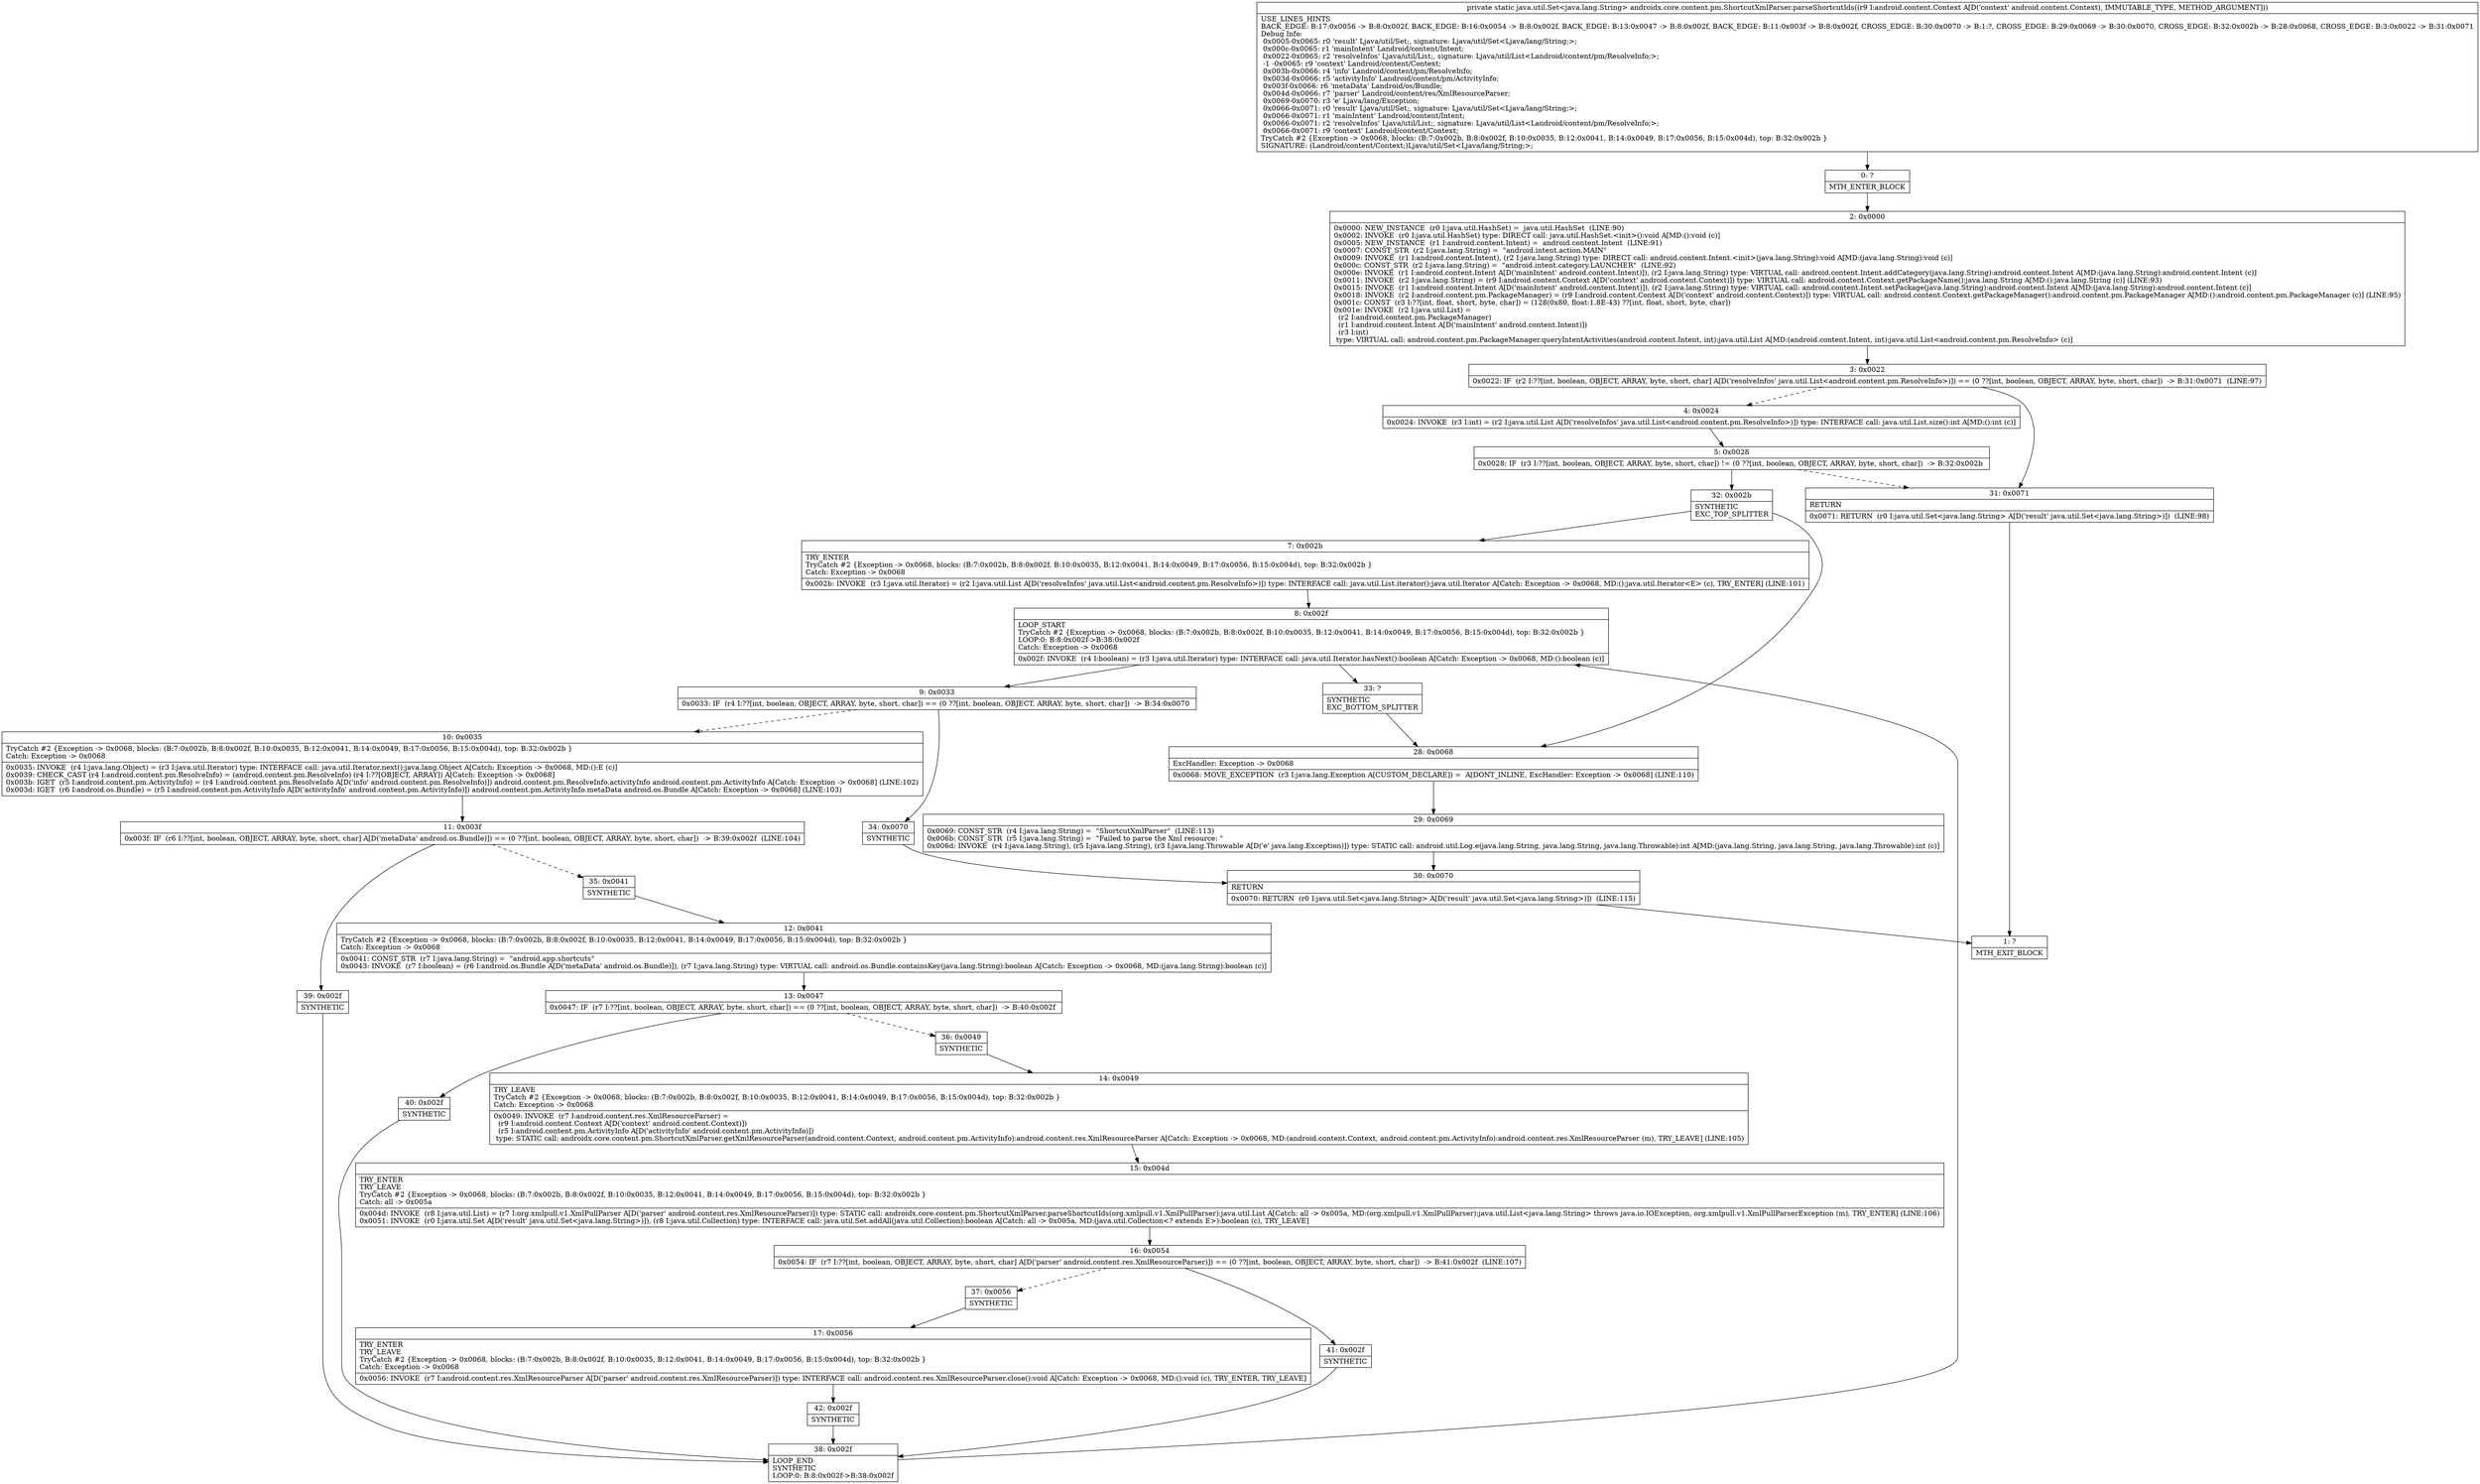 digraph "CFG forandroidx.core.content.pm.ShortcutXmlParser.parseShortcutIds(Landroid\/content\/Context;)Ljava\/util\/Set;" {
Node_0 [shape=record,label="{0\:\ ?|MTH_ENTER_BLOCK\l}"];
Node_2 [shape=record,label="{2\:\ 0x0000|0x0000: NEW_INSTANCE  (r0 I:java.util.HashSet) =  java.util.HashSet  (LINE:90)\l0x0002: INVOKE  (r0 I:java.util.HashSet) type: DIRECT call: java.util.HashSet.\<init\>():void A[MD:():void (c)]\l0x0005: NEW_INSTANCE  (r1 I:android.content.Intent) =  android.content.Intent  (LINE:91)\l0x0007: CONST_STR  (r2 I:java.lang.String) =  \"android.intent.action.MAIN\" \l0x0009: INVOKE  (r1 I:android.content.Intent), (r2 I:java.lang.String) type: DIRECT call: android.content.Intent.\<init\>(java.lang.String):void A[MD:(java.lang.String):void (c)]\l0x000c: CONST_STR  (r2 I:java.lang.String) =  \"android.intent.category.LAUNCHER\"  (LINE:92)\l0x000e: INVOKE  (r1 I:android.content.Intent A[D('mainIntent' android.content.Intent)]), (r2 I:java.lang.String) type: VIRTUAL call: android.content.Intent.addCategory(java.lang.String):android.content.Intent A[MD:(java.lang.String):android.content.Intent (c)]\l0x0011: INVOKE  (r2 I:java.lang.String) = (r9 I:android.content.Context A[D('context' android.content.Context)]) type: VIRTUAL call: android.content.Context.getPackageName():java.lang.String A[MD:():java.lang.String (c)] (LINE:93)\l0x0015: INVOKE  (r1 I:android.content.Intent A[D('mainIntent' android.content.Intent)]), (r2 I:java.lang.String) type: VIRTUAL call: android.content.Intent.setPackage(java.lang.String):android.content.Intent A[MD:(java.lang.String):android.content.Intent (c)]\l0x0018: INVOKE  (r2 I:android.content.pm.PackageManager) = (r9 I:android.content.Context A[D('context' android.content.Context)]) type: VIRTUAL call: android.content.Context.getPackageManager():android.content.pm.PackageManager A[MD:():android.content.pm.PackageManager (c)] (LINE:95)\l0x001c: CONST  (r3 I:??[int, float, short, byte, char]) = (128(0x80, float:1.8E\-43) ??[int, float, short, byte, char]) \l0x001e: INVOKE  (r2 I:java.util.List) = \l  (r2 I:android.content.pm.PackageManager)\l  (r1 I:android.content.Intent A[D('mainIntent' android.content.Intent)])\l  (r3 I:int)\l type: VIRTUAL call: android.content.pm.PackageManager.queryIntentActivities(android.content.Intent, int):java.util.List A[MD:(android.content.Intent, int):java.util.List\<android.content.pm.ResolveInfo\> (c)]\l}"];
Node_3 [shape=record,label="{3\:\ 0x0022|0x0022: IF  (r2 I:??[int, boolean, OBJECT, ARRAY, byte, short, char] A[D('resolveInfos' java.util.List\<android.content.pm.ResolveInfo\>)]) == (0 ??[int, boolean, OBJECT, ARRAY, byte, short, char])  \-\> B:31:0x0071  (LINE:97)\l}"];
Node_4 [shape=record,label="{4\:\ 0x0024|0x0024: INVOKE  (r3 I:int) = (r2 I:java.util.List A[D('resolveInfos' java.util.List\<android.content.pm.ResolveInfo\>)]) type: INTERFACE call: java.util.List.size():int A[MD:():int (c)]\l}"];
Node_5 [shape=record,label="{5\:\ 0x0028|0x0028: IF  (r3 I:??[int, boolean, OBJECT, ARRAY, byte, short, char]) != (0 ??[int, boolean, OBJECT, ARRAY, byte, short, char])  \-\> B:32:0x002b \l}"];
Node_32 [shape=record,label="{32\:\ 0x002b|SYNTHETIC\lEXC_TOP_SPLITTER\l}"];
Node_7 [shape=record,label="{7\:\ 0x002b|TRY_ENTER\lTryCatch #2 \{Exception \-\> 0x0068, blocks: (B:7:0x002b, B:8:0x002f, B:10:0x0035, B:12:0x0041, B:14:0x0049, B:17:0x0056, B:15:0x004d), top: B:32:0x002b \}\lCatch: Exception \-\> 0x0068\l|0x002b: INVOKE  (r3 I:java.util.Iterator) = (r2 I:java.util.List A[D('resolveInfos' java.util.List\<android.content.pm.ResolveInfo\>)]) type: INTERFACE call: java.util.List.iterator():java.util.Iterator A[Catch: Exception \-\> 0x0068, MD:():java.util.Iterator\<E\> (c), TRY_ENTER] (LINE:101)\l}"];
Node_8 [shape=record,label="{8\:\ 0x002f|LOOP_START\lTryCatch #2 \{Exception \-\> 0x0068, blocks: (B:7:0x002b, B:8:0x002f, B:10:0x0035, B:12:0x0041, B:14:0x0049, B:17:0x0056, B:15:0x004d), top: B:32:0x002b \}\lLOOP:0: B:8:0x002f\-\>B:38:0x002f\lCatch: Exception \-\> 0x0068\l|0x002f: INVOKE  (r4 I:boolean) = (r3 I:java.util.Iterator) type: INTERFACE call: java.util.Iterator.hasNext():boolean A[Catch: Exception \-\> 0x0068, MD:():boolean (c)]\l}"];
Node_9 [shape=record,label="{9\:\ 0x0033|0x0033: IF  (r4 I:??[int, boolean, OBJECT, ARRAY, byte, short, char]) == (0 ??[int, boolean, OBJECT, ARRAY, byte, short, char])  \-\> B:34:0x0070 \l}"];
Node_10 [shape=record,label="{10\:\ 0x0035|TryCatch #2 \{Exception \-\> 0x0068, blocks: (B:7:0x002b, B:8:0x002f, B:10:0x0035, B:12:0x0041, B:14:0x0049, B:17:0x0056, B:15:0x004d), top: B:32:0x002b \}\lCatch: Exception \-\> 0x0068\l|0x0035: INVOKE  (r4 I:java.lang.Object) = (r3 I:java.util.Iterator) type: INTERFACE call: java.util.Iterator.next():java.lang.Object A[Catch: Exception \-\> 0x0068, MD:():E (c)]\l0x0039: CHECK_CAST (r4 I:android.content.pm.ResolveInfo) = (android.content.pm.ResolveInfo) (r4 I:??[OBJECT, ARRAY]) A[Catch: Exception \-\> 0x0068]\l0x003b: IGET  (r5 I:android.content.pm.ActivityInfo) = (r4 I:android.content.pm.ResolveInfo A[D('info' android.content.pm.ResolveInfo)]) android.content.pm.ResolveInfo.activityInfo android.content.pm.ActivityInfo A[Catch: Exception \-\> 0x0068] (LINE:102)\l0x003d: IGET  (r6 I:android.os.Bundle) = (r5 I:android.content.pm.ActivityInfo A[D('activityInfo' android.content.pm.ActivityInfo)]) android.content.pm.ActivityInfo.metaData android.os.Bundle A[Catch: Exception \-\> 0x0068] (LINE:103)\l}"];
Node_11 [shape=record,label="{11\:\ 0x003f|0x003f: IF  (r6 I:??[int, boolean, OBJECT, ARRAY, byte, short, char] A[D('metaData' android.os.Bundle)]) == (0 ??[int, boolean, OBJECT, ARRAY, byte, short, char])  \-\> B:39:0x002f  (LINE:104)\l}"];
Node_35 [shape=record,label="{35\:\ 0x0041|SYNTHETIC\l}"];
Node_12 [shape=record,label="{12\:\ 0x0041|TryCatch #2 \{Exception \-\> 0x0068, blocks: (B:7:0x002b, B:8:0x002f, B:10:0x0035, B:12:0x0041, B:14:0x0049, B:17:0x0056, B:15:0x004d), top: B:32:0x002b \}\lCatch: Exception \-\> 0x0068\l|0x0041: CONST_STR  (r7 I:java.lang.String) =  \"android.app.shortcuts\" \l0x0043: INVOKE  (r7 I:boolean) = (r6 I:android.os.Bundle A[D('metaData' android.os.Bundle)]), (r7 I:java.lang.String) type: VIRTUAL call: android.os.Bundle.containsKey(java.lang.String):boolean A[Catch: Exception \-\> 0x0068, MD:(java.lang.String):boolean (c)]\l}"];
Node_13 [shape=record,label="{13\:\ 0x0047|0x0047: IF  (r7 I:??[int, boolean, OBJECT, ARRAY, byte, short, char]) == (0 ??[int, boolean, OBJECT, ARRAY, byte, short, char])  \-\> B:40:0x002f \l}"];
Node_36 [shape=record,label="{36\:\ 0x0049|SYNTHETIC\l}"];
Node_14 [shape=record,label="{14\:\ 0x0049|TRY_LEAVE\lTryCatch #2 \{Exception \-\> 0x0068, blocks: (B:7:0x002b, B:8:0x002f, B:10:0x0035, B:12:0x0041, B:14:0x0049, B:17:0x0056, B:15:0x004d), top: B:32:0x002b \}\lCatch: Exception \-\> 0x0068\l|0x0049: INVOKE  (r7 I:android.content.res.XmlResourceParser) = \l  (r9 I:android.content.Context A[D('context' android.content.Context)])\l  (r5 I:android.content.pm.ActivityInfo A[D('activityInfo' android.content.pm.ActivityInfo)])\l type: STATIC call: androidx.core.content.pm.ShortcutXmlParser.getXmlResourceParser(android.content.Context, android.content.pm.ActivityInfo):android.content.res.XmlResourceParser A[Catch: Exception \-\> 0x0068, MD:(android.content.Context, android.content.pm.ActivityInfo):android.content.res.XmlResourceParser (m), TRY_LEAVE] (LINE:105)\l}"];
Node_15 [shape=record,label="{15\:\ 0x004d|TRY_ENTER\lTRY_LEAVE\lTryCatch #2 \{Exception \-\> 0x0068, blocks: (B:7:0x002b, B:8:0x002f, B:10:0x0035, B:12:0x0041, B:14:0x0049, B:17:0x0056, B:15:0x004d), top: B:32:0x002b \}\lCatch: all \-\> 0x005a\l|0x004d: INVOKE  (r8 I:java.util.List) = (r7 I:org.xmlpull.v1.XmlPullParser A[D('parser' android.content.res.XmlResourceParser)]) type: STATIC call: androidx.core.content.pm.ShortcutXmlParser.parseShortcutIds(org.xmlpull.v1.XmlPullParser):java.util.List A[Catch: all \-\> 0x005a, MD:(org.xmlpull.v1.XmlPullParser):java.util.List\<java.lang.String\> throws java.io.IOException, org.xmlpull.v1.XmlPullParserException (m), TRY_ENTER] (LINE:106)\l0x0051: INVOKE  (r0 I:java.util.Set A[D('result' java.util.Set\<java.lang.String\>)]), (r8 I:java.util.Collection) type: INTERFACE call: java.util.Set.addAll(java.util.Collection):boolean A[Catch: all \-\> 0x005a, MD:(java.util.Collection\<? extends E\>):boolean (c), TRY_LEAVE]\l}"];
Node_16 [shape=record,label="{16\:\ 0x0054|0x0054: IF  (r7 I:??[int, boolean, OBJECT, ARRAY, byte, short, char] A[D('parser' android.content.res.XmlResourceParser)]) == (0 ??[int, boolean, OBJECT, ARRAY, byte, short, char])  \-\> B:41:0x002f  (LINE:107)\l}"];
Node_37 [shape=record,label="{37\:\ 0x0056|SYNTHETIC\l}"];
Node_17 [shape=record,label="{17\:\ 0x0056|TRY_ENTER\lTRY_LEAVE\lTryCatch #2 \{Exception \-\> 0x0068, blocks: (B:7:0x002b, B:8:0x002f, B:10:0x0035, B:12:0x0041, B:14:0x0049, B:17:0x0056, B:15:0x004d), top: B:32:0x002b \}\lCatch: Exception \-\> 0x0068\l|0x0056: INVOKE  (r7 I:android.content.res.XmlResourceParser A[D('parser' android.content.res.XmlResourceParser)]) type: INTERFACE call: android.content.res.XmlResourceParser.close():void A[Catch: Exception \-\> 0x0068, MD:():void (c), TRY_ENTER, TRY_LEAVE]\l}"];
Node_42 [shape=record,label="{42\:\ 0x002f|SYNTHETIC\l}"];
Node_38 [shape=record,label="{38\:\ 0x002f|LOOP_END\lSYNTHETIC\lLOOP:0: B:8:0x002f\-\>B:38:0x002f\l}"];
Node_41 [shape=record,label="{41\:\ 0x002f|SYNTHETIC\l}"];
Node_40 [shape=record,label="{40\:\ 0x002f|SYNTHETIC\l}"];
Node_39 [shape=record,label="{39\:\ 0x002f|SYNTHETIC\l}"];
Node_34 [shape=record,label="{34\:\ 0x0070|SYNTHETIC\l}"];
Node_30 [shape=record,label="{30\:\ 0x0070|RETURN\l|0x0070: RETURN  (r0 I:java.util.Set\<java.lang.String\> A[D('result' java.util.Set\<java.lang.String\>)])  (LINE:115)\l}"];
Node_1 [shape=record,label="{1\:\ ?|MTH_EXIT_BLOCK\l}"];
Node_33 [shape=record,label="{33\:\ ?|SYNTHETIC\lEXC_BOTTOM_SPLITTER\l}"];
Node_28 [shape=record,label="{28\:\ 0x0068|ExcHandler: Exception \-\> 0x0068\l|0x0068: MOVE_EXCEPTION  (r3 I:java.lang.Exception A[CUSTOM_DECLARE]) =  A[DONT_INLINE, ExcHandler: Exception \-\> 0x0068] (LINE:110)\l}"];
Node_29 [shape=record,label="{29\:\ 0x0069|0x0069: CONST_STR  (r4 I:java.lang.String) =  \"ShortcutXmlParser\"  (LINE:113)\l0x006b: CONST_STR  (r5 I:java.lang.String) =  \"Failed to parse the Xml resource: \" \l0x006d: INVOKE  (r4 I:java.lang.String), (r5 I:java.lang.String), (r3 I:java.lang.Throwable A[D('e' java.lang.Exception)]) type: STATIC call: android.util.Log.e(java.lang.String, java.lang.String, java.lang.Throwable):int A[MD:(java.lang.String, java.lang.String, java.lang.Throwable):int (c)]\l}"];
Node_31 [shape=record,label="{31\:\ 0x0071|RETURN\l|0x0071: RETURN  (r0 I:java.util.Set\<java.lang.String\> A[D('result' java.util.Set\<java.lang.String\>)])  (LINE:98)\l}"];
MethodNode[shape=record,label="{private static java.util.Set\<java.lang.String\> androidx.core.content.pm.ShortcutXmlParser.parseShortcutIds((r9 I:android.content.Context A[D('context' android.content.Context), IMMUTABLE_TYPE, METHOD_ARGUMENT]))  | USE_LINES_HINTS\lBACK_EDGE: B:17:0x0056 \-\> B:8:0x002f, BACK_EDGE: B:16:0x0054 \-\> B:8:0x002f, BACK_EDGE: B:13:0x0047 \-\> B:8:0x002f, BACK_EDGE: B:11:0x003f \-\> B:8:0x002f, CROSS_EDGE: B:30:0x0070 \-\> B:1:?, CROSS_EDGE: B:29:0x0069 \-\> B:30:0x0070, CROSS_EDGE: B:32:0x002b \-\> B:28:0x0068, CROSS_EDGE: B:3:0x0022 \-\> B:31:0x0071\lDebug Info:\l  0x0005\-0x0065: r0 'result' Ljava\/util\/Set;, signature: Ljava\/util\/Set\<Ljava\/lang\/String;\>;\l  0x000c\-0x0065: r1 'mainIntent' Landroid\/content\/Intent;\l  0x0022\-0x0065: r2 'resolveInfos' Ljava\/util\/List;, signature: Ljava\/util\/List\<Landroid\/content\/pm\/ResolveInfo;\>;\l  \-1 \-0x0065: r9 'context' Landroid\/content\/Context;\l  0x003b\-0x0066: r4 'info' Landroid\/content\/pm\/ResolveInfo;\l  0x003d\-0x0066: r5 'activityInfo' Landroid\/content\/pm\/ActivityInfo;\l  0x003f\-0x0066: r6 'metaData' Landroid\/os\/Bundle;\l  0x004d\-0x0066: r7 'parser' Landroid\/content\/res\/XmlResourceParser;\l  0x0069\-0x0070: r3 'e' Ljava\/lang\/Exception;\l  0x0066\-0x0071: r0 'result' Ljava\/util\/Set;, signature: Ljava\/util\/Set\<Ljava\/lang\/String;\>;\l  0x0066\-0x0071: r1 'mainIntent' Landroid\/content\/Intent;\l  0x0066\-0x0071: r2 'resolveInfos' Ljava\/util\/List;, signature: Ljava\/util\/List\<Landroid\/content\/pm\/ResolveInfo;\>;\l  0x0066\-0x0071: r9 'context' Landroid\/content\/Context;\lTryCatch #2 \{Exception \-\> 0x0068, blocks: (B:7:0x002b, B:8:0x002f, B:10:0x0035, B:12:0x0041, B:14:0x0049, B:17:0x0056, B:15:0x004d), top: B:32:0x002b \}\lSIGNATURE: (Landroid\/content\/Context;)Ljava\/util\/Set\<Ljava\/lang\/String;\>;\l}"];
MethodNode -> Node_0;Node_0 -> Node_2;
Node_2 -> Node_3;
Node_3 -> Node_4[style=dashed];
Node_3 -> Node_31;
Node_4 -> Node_5;
Node_5 -> Node_31[style=dashed];
Node_5 -> Node_32;
Node_32 -> Node_7;
Node_32 -> Node_28;
Node_7 -> Node_8;
Node_8 -> Node_9;
Node_8 -> Node_33;
Node_9 -> Node_10[style=dashed];
Node_9 -> Node_34;
Node_10 -> Node_11;
Node_11 -> Node_35[style=dashed];
Node_11 -> Node_39;
Node_35 -> Node_12;
Node_12 -> Node_13;
Node_13 -> Node_36[style=dashed];
Node_13 -> Node_40;
Node_36 -> Node_14;
Node_14 -> Node_15;
Node_15 -> Node_16;
Node_16 -> Node_37[style=dashed];
Node_16 -> Node_41;
Node_37 -> Node_17;
Node_17 -> Node_42;
Node_42 -> Node_38;
Node_38 -> Node_8;
Node_41 -> Node_38;
Node_40 -> Node_38;
Node_39 -> Node_38;
Node_34 -> Node_30;
Node_30 -> Node_1;
Node_33 -> Node_28;
Node_28 -> Node_29;
Node_29 -> Node_30;
Node_31 -> Node_1;
}


